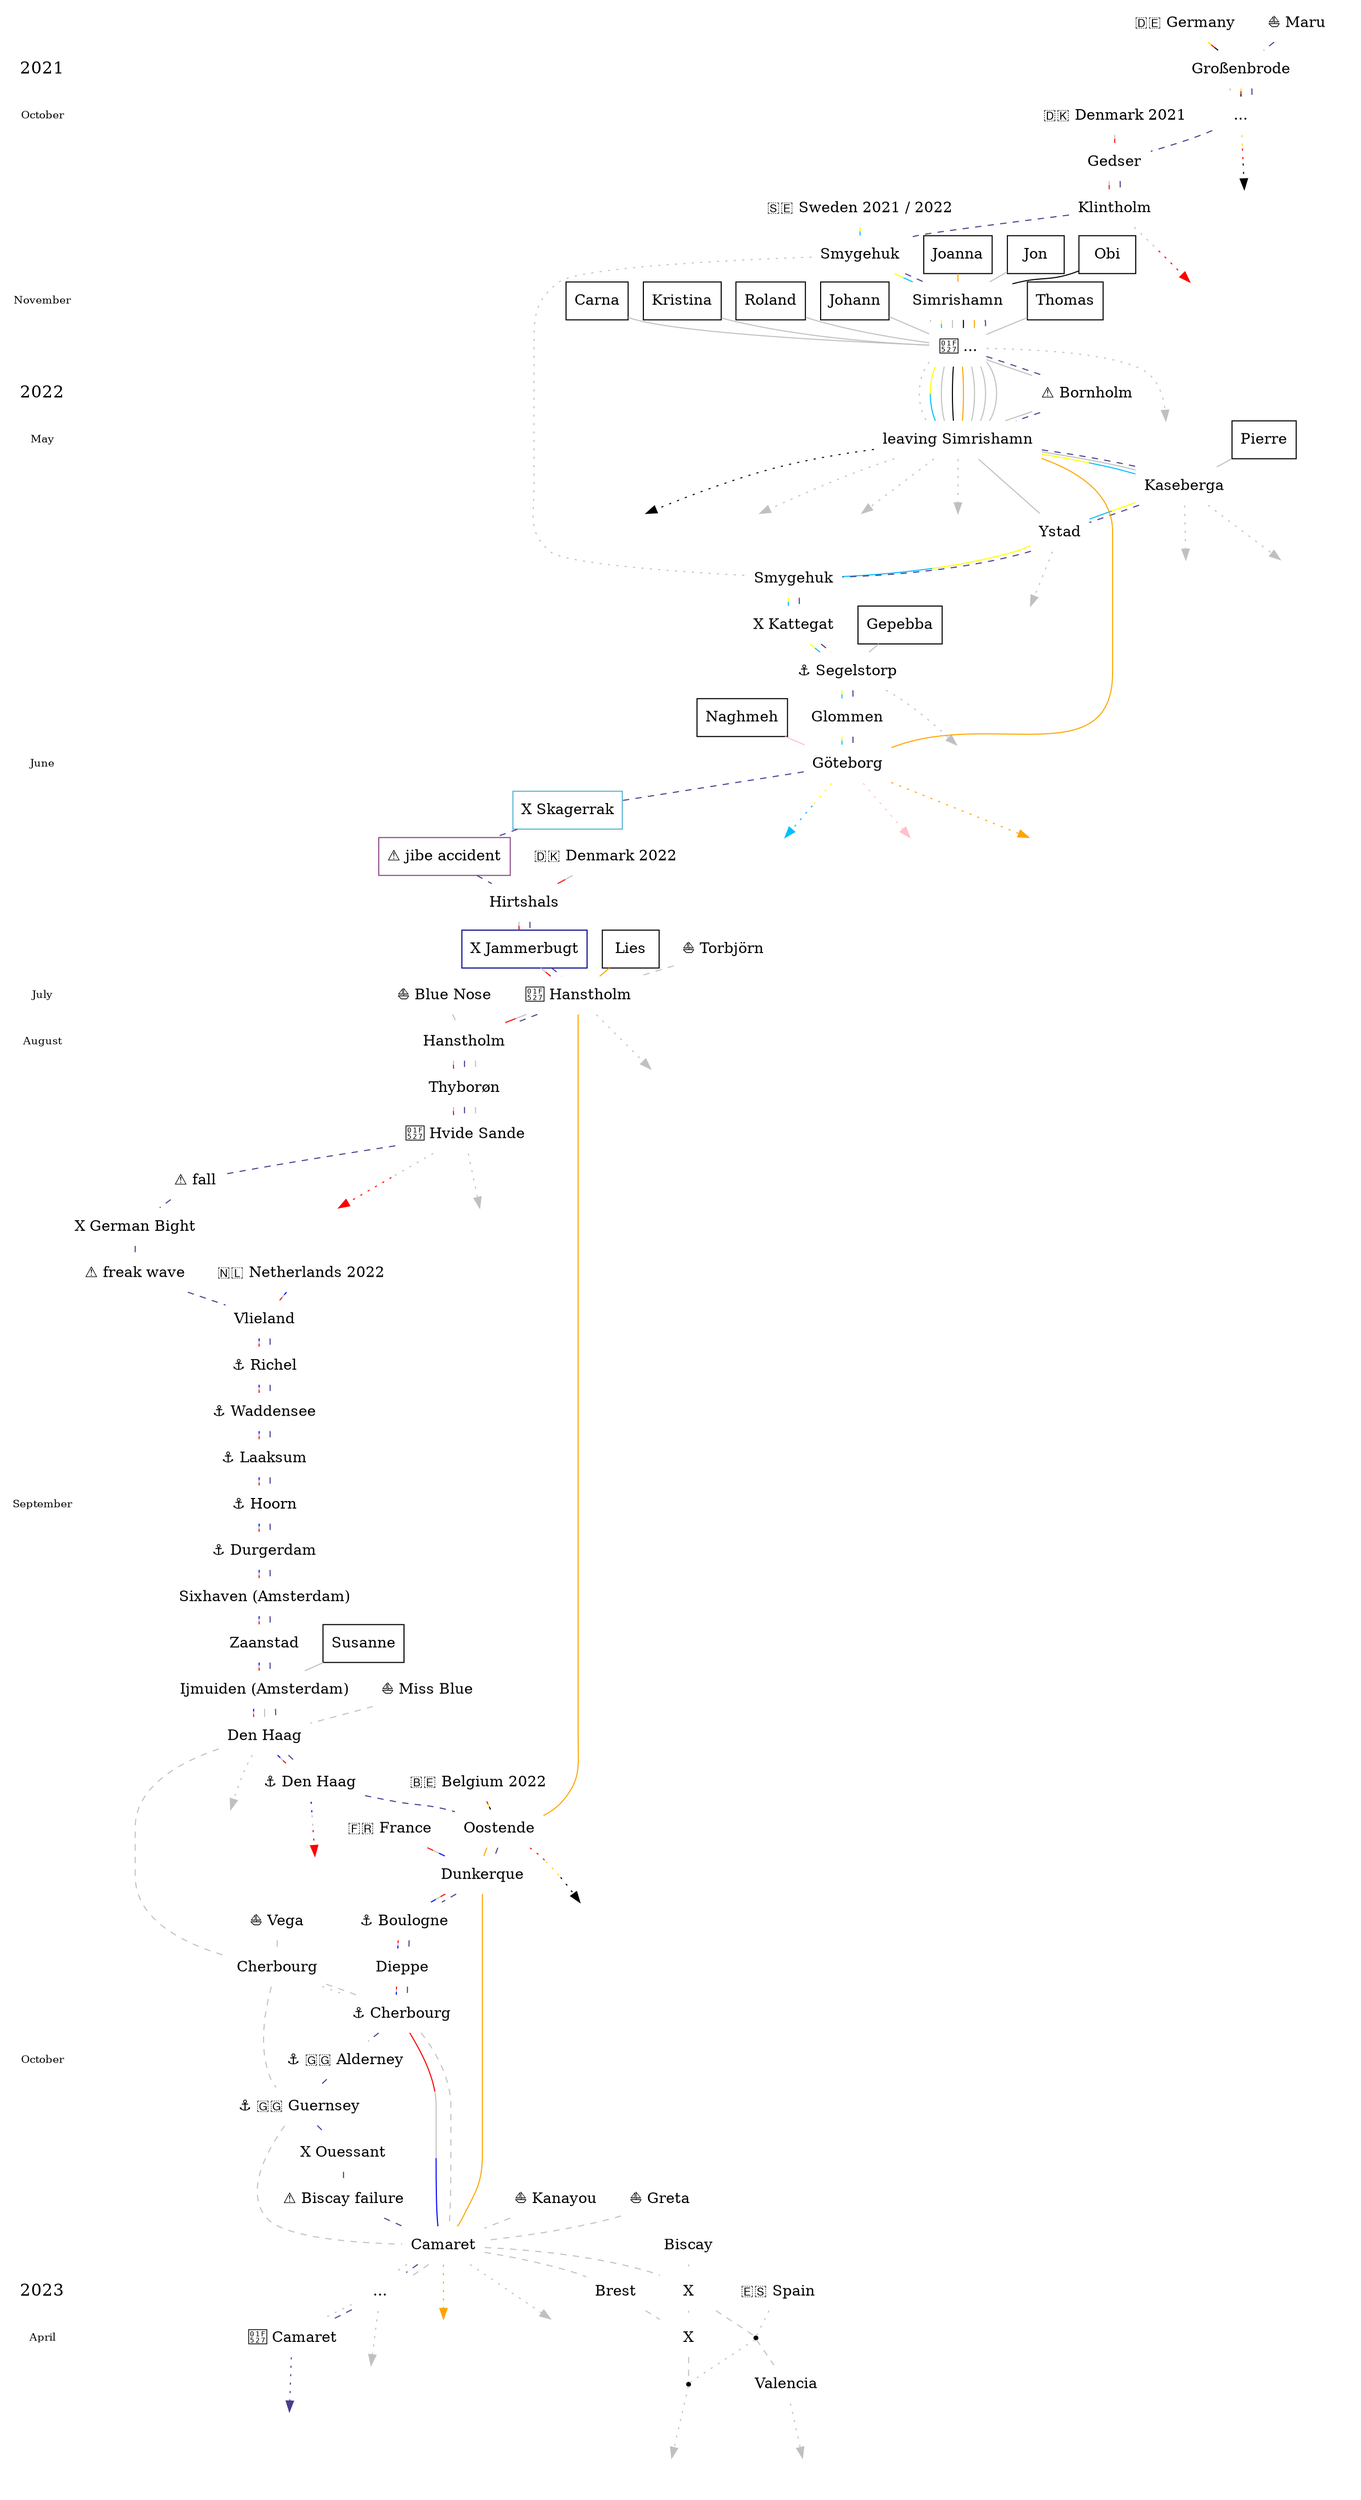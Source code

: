 digraph <Maru Timelines> {

ranksep=0.1
nodesep=0.2
node [shape=none tooltip=""]

#
# Time
#
{
node [fontsize=10]
{ node [ label=March     ] }
{ node [ label=April     ] <2023_04> }
{ node [ label=May       ] <2022_05> }
{ node [ label=June      ] <2022_06> }
{ node [ label=July      ] <2022_07> }
{ node [ label=August    ] <2022_08> }
{ node [ label=September ] <2022_09> }
{ node [ label=October   ] <2021_10> <2022_10> }
{ node [ label=November  ] <2021_11> }
edge [style=invis]
node[fontsize=16]
   2021 -> <2021_10>-><2021_11>
-> 2022 ->                      <2022_05>-><2022_06>-><2022_07>-><2022_08>-><2022_09>-><2022_10>
-> 2023 ->           <2023_04>
}

#
# Events (Time+Space intersections) with labels (other than their ID) or tooltips
#

now [label="🔧 Camaret" tooltip="painting and minor repairs for Maru" ]

Bornholm [label="⚠️ Bornholm" tooltip="trip to Bornholm with Carna at good wind, when a lot of water entered the hull through ventilation holes and hatches"]

kase_2022 [label=Kaseberga]
segelstorp_2022 [label="⚓ Segelstorp"]
Kattegat [label="X Kattegat" tooltip="crossing the Kattegat between Sweden and Denmark, over night at good wind"]

Skagerrak [label="X Skagerrak" tooltip="crossing the Skagerrak from Sweden to Denmark, over night, with easy wind: pleasant" fillcolor=3 color=6 colorscheme=gnbu9 shape=box]

jibe_2022_07 [label="⚠️ jibe accident" tooltip="hit by the boom in accidental jibe while preparing for harbour entry: painful and dangerous" fillcolor=orchid2 color=orchid4 shape=box]
Jammerbugt [label="X Jammerbugt" tooltip="crossing the Jammerbugt, over night, against the wind, tough in the end" fillcolor=lightgrey color=darkblue shape=box]
Hanstholm [label="🔧 Hanstholm" tooltip="repair and major upgrades for Maru" ]
haho_2022_08 [label="Hanstholm" tooltip="leaving Hanstholm in late August" ]
hvide_sande_2022 [label="🔧 Hvide Sande" tooltip="replacing lost bolt for autopilot with help from Matthias and carpenter" ]

fall_2022 [label="⚠️ fall" tooltip="fell off deck but landed on engine bridge while crossing the German Bight"]
germanbight [label="X German Bight" tooltip="crossing the German Bight over night(s) with good wind"]
freakwave [label="⚠️ freak wave" tooltip="hit by a freak wave while crossing the German Bight"]

Richel [label="⚓ Richel"]
Waddensee [label="⚓ Waddensee"]
Laaksum [label="⚓ Laaksum"]
Hoorn [label="⚓ Hoorn"]
Durgerdam [label="⚓ Durgerdam"]
Sixhaven [label="Sixhaven (Amsterdam)"]
ams_2022 [label="Ijmuiden (Amsterdam)"]
scheveningen_2022 [label="Den Haag"]

scheveningen_anchor [label="⚓ Den Haag" tooltip="spending night on anchor for earliest possible takeoff"]

ostn_2022_09 [label="Oostende"]

Boulogne [label="⚓ Boulogne"]

#chis_2022 [label="⚓ 🇬🇬 Channel Islands"]
Alderney [label="⚓ 🇬🇬 Alderney"]
Guernsey [label="⚓ 🇬🇬 Guernsey"]
Ouessant [label="X Ouessant" tooltip="passing Ouessant after exiting the English Channel over night at good wind" ]
biscay_failure_2022 [label="⚠️ Biscay failure" tooltip="autopilot failed at the beginning of Biscay crossing, after sunset, during rain and with fog covering the shoreline" ]

camaret_2023_01 [label="..." tooltip="spending winter at Camaret"]
valencia_2023 [label=Valencia]

{ node [ label=X ] # crossings
  biscay_2022_12 biscay_2023_04 }

{ # tiny events
node [ shape=point ] 
spain_2022_12 
spain_2023_04
}


#
# Timelines from here
#

edge [color=grey]       # default edge color grey to recognize all which are not styled explicitly
edge [arrowhead=none]   # timelines have not arrowhead in all of their sections, except for the very last one (pointing to the future)

#
# PLACEs timelines must appear before PEOPLEs' timelines,
# so that first appearance (event) of a place can serve as its type anchor;
# events are disjunct by definition, because places can never "meet" each other
#
{ edge [ style=dotted ]

{ node [ class=global_type_grobro ]
  edge [ class=global_type_grobro ]
grobro_2021_10 [ label=Großenbrode tooltip="purchasing Maru, converting to e-engine, learning to sail" ]
grobro_2021_11 [ label="..." tooltip="leaving Großenbrode for crossing the Western Baltic Sea to Sweden" ]
grobro_2021_10 -> grobro_2021_11
}

{ node [ class=global_type_sim ]
  edge [ class=global_type_sim ]
simris_2021_11 [label=Simrishamn tooltip="arriving at Simrishamn at the start of November"]
simris_2022_03 [label="🔧 ..." tooltip="spending winter 2021/2022, practice sailing (harbour did not freeze) and perform major upgrades to Maru" ]
simris_2022_05 [label="leaving Simrishamn" tooltip="leaving Simrishamn onboard Maru, together with Roland"]
  simris_2021_11 ->  simris_2022_03 -> simris_2022_05
}

{ node [ class=global_type_cherbourg label=Cherbourg]
  edge [ class=global_type_cherbourg ]
cherbourg2 [label="⚓ Cherbourg"]
cherbourg1 -> cherbourg2
}

{ edge   [ class=global_type_biscay ]
  Biscay [ class=global_type_biscay ]
  Biscay -> biscay_2022_12 -> biscay_2023_04
}


{ node [ class=global_type_Camaret label="Camaret" ]
  edge [ class=global_type_Camaret  tooltip="Camaret" ]
  
  camaret_2022_10->camaret_2023_01->now

}

GOT_2022 [ label="Göteborg" tooltip="leaving Sweden from Göteborg" ]


{ node [ class=global_type_Smygehuk label="Smygehuk" ]
  edge [ class=global_type_Smygehuk  tooltip="Smygehuk" ]
  
  smyge_2021->smyge_2022

}

{ edge [class=global_type_spain]
  espa [class=global_type_spain label="🇪🇸 Spain" ]
  espa -> spain_2022_12 -> spain_2023_04
}

} # end PLACEs

#
# COUNTRIES with color-styled edges
# special visual case of PLACEs
#
{ edge [ penwidth=1 ] 


{ node [ class=global_type_Germany  ]
  edge [ class=global_type_Germany color="gold;0.33:red;0.33:black;0.33" tooltip="Germany" ]
  Germany [ label="🇩🇪 Germany" shape=none ]
  Germany->grobro_2021_10->grobro_2021_11

{edge [style=dotted arrowhead="" tooltip="Germany" minlen=2] node [style=invis]
  grobro_2021_11 -> Germany_future
}
}


{ node [ class=global_type_Denmark2021  ]
  edge [ class=global_type_Denmark2021 color="silver;0.5:red" tooltip="Denmark 2021" ]
  Denmark2021 [ label="🇩🇰 Denmark 2021" shape=none ]
  Denmark2021->Gedser->Klintholm

{edge [style=dotted arrowhead="" tooltip="Denmark 2021" minlen=2] node [style=invis]
  Klintholm -> Denmark2021_future
}
}


{ node [ class=global_type_se_2021f  ]
  edge [ class=global_type_se_2021f color="yellow;0.5:deepskyblue" tooltip="Sweden 2021 / 2022" ]
  se_2021f [ label="🇸🇪 Sweden 2021 / 2022" shape=none ]
  se_2021f->smyge_2021->simris_2021_11->simris_2022_03->simris_2022_05->kase_2022->Ystad->smyge_2022->Kattegat->segelstorp_2022->Glommen->GOT_2022

{edge [style=dotted arrowhead="" tooltip="Sweden 2021 / 2022" minlen=2] node [style=invis]
  GOT_2022 -> se_2021f_future
}
}


{ node [ class=global_type_Denmark2022  ]
  edge [ class=global_type_Denmark2022 color="silver;0.5:red" tooltip="Denmark 2022" ]
  Denmark2022 [ label="🇩🇰 Denmark 2022" shape=none ]
  Denmark2022->Hirtshals->Jammerbugt->Hanstholm->haho_2022_08->Thyborøn->hvide_sande_2022

{edge [style=dotted arrowhead="" tooltip="Denmark 2022" minlen=2] node [style=invis]
  hvide_sande_2022 -> Denmark2022_future
}
}


{ node [ class=global_type_Netherlands2022  ]
  edge [ class=global_type_Netherlands2022 color="blue;0.33:silver;0.33:red;0.33" tooltip="Netherlands 2022" ]
  Netherlands2022 [ label="🇳🇱 Netherlands 2022" shape=none ]
  Netherlands2022->Vlieland->Richel->Waddensee->Laaksum->Hoorn->Durgerdam->Sixhaven->Zaanstad->ams_2022->scheveningen_2022->scheveningen_anchor

{edge [style=dotted arrowhead="" tooltip="Netherlands 2022" minlen=2] node [style=invis]
  scheveningen_anchor -> Netherlands2022_future
}
}


{ node [ class=global_type_Belgium2022  ]
  edge [ class=global_type_Belgium2022 color="red;0.33:gold;0.33:black;0.33" tooltip="Belgium 2022" ]
  Belgium2022 [ label="🇧🇪 Belgium 2022" shape=none ]
  Belgium2022->ostn_2022_09

{edge [style=dotted arrowhead="" tooltip="Belgium 2022" minlen=2] node [style=invis]
  ostn_2022_09 -> Belgium2022_future
}
}


{ node [ class=global_type_France  ]
  edge [ class=global_type_France color="red;0.33:silver;0.33:blue;0.33" tooltip="France" ]
  France [ label="🇫🇷 France" shape=none ]
  France->Dunkerque->Boulogne->Dieppe->cherbourg2->camaret_2022_10

}

} # end COUNTRIES


#
# people / beings : solid lines; 
# events may be shared because people can meet at the same place + time
#


{ node [ class=global_type_Gepebba  ]
  edge [ class=global_type_Gepebba  tooltip="Gepebba" ]
  Gepebba [ label="Gepebba" tooltip="Ebba, Patrick + family" shape=box ]
  Gepebba->segelstorp_2022

{edge [style=dotted arrowhead="" tooltip="Gepebba" minlen=2] node [style=invis]
  segelstorp_2022 -> Gepebba_future
}
}


{ node [ class=global_type_Lies  ]
  edge [ class=global_type_Lies color=orange tooltip="Lies" ]
  Lies [ label="Lies" shape=box ]
  Lies->Hanstholm->ostn_2022_09->Dunkerque->camaret_2022_10

{edge [style=dotted arrowhead="" tooltip="Lies" minlen=2] node [style=invis]
  camaret_2022_10 -> Lies_future
}
}


{ node [ class=global_type_Susanne  ]
  edge [ class=global_type_Susanne  tooltip="Susanne" ]
  Susanne [ label="Susanne" shape=box ]
  Susanne->ams_2022->scheveningen_2022

{edge [style=dotted arrowhead="" tooltip="Susanne" minlen=2] node [style=invis]
  scheveningen_2022 -> Susanne_future
}
}


{ node [ class=global_type_thsk  ]
  edge [ class=global_type_thsk  tooltip="Thomas" ]
  thsk [ label="Thomas" shape=box ]
  thsk->simris_2022_03

{edge [style=dotted arrowhead="" tooltip="Thomas" minlen=2] node [style=invis]
  simris_2022_03 -> thsk_future
}
}


{ node [ class=global_type_Naghmeh  ]
  edge [ class=global_type_Naghmeh color=pink tooltip="Naghmeh" ]
  Naghmeh [ label="Naghmeh" shape=box ]
  Naghmeh->GOT_2022

{edge [style=dotted arrowhead="" tooltip="Naghmeh" minlen=2] node [style=invis]
  GOT_2022 -> Naghmeh_future
}
}


{ node [ class=global_type_Jon  ]
  edge [ class=global_type_Jon  tooltip="Jon" ]
  Jon [ label="Jon" shape=box ]
  Jon->simris_2021_11->simris_2022_03->simris_2022_05

{edge [style=dotted arrowhead="" tooltip="Jon" minlen=2] node [style=invis]
  simris_2022_05 -> Jon_future
}
}

{ node [ class=global_type_Carna  ]
  edge [ class=global_type_Carna  tooltip="Carna" ]
  Carna [ label="Carna" shape=box ]
  Carna->simris_2022_03->Bornholm->simris_2022_05

{edge [style=dotted arrowhead="" tooltip="Carna" minlen=2] node [style=invis]
  simris_2022_05 -> Carna_future
}
}

{ node [ class=global_type_Obi  ]
  edge [ class=global_type_Obi color=darkbrown tooltip="Obi" ]
  Obi [ label="Obi" shape=box ]
  Obi->simris_2021_11->simris_2022_03->simris_2022_05

{edge [style=dotted arrowhead="" tooltip="Obi" minlen=2] node [style=invis]
  simris_2022_05 -> Obi_future
}
}

{ node [ class=global_type_Joanna  ]
  edge [ class=global_type_Joanna color=orange tooltip="Joanna" ]
  Joanna [ label="Joanna" shape=box ]
  Joanna->simris_2021_11->simris_2022_03->simris_2022_05->GOT_2022

{edge [style=dotted arrowhead="" tooltip="Joanna" minlen=2] node [style=invis]
  GOT_2022 -> Joanna_future
}
}


{ node [ class=global_type_Kristina  ]
  edge [ class=global_type_Kristina  tooltip="Kristina" ]
  Kristina [ label="Kristina" shape=box ]
  Kristina->simris_2022_03->simris_2022_05->Ystad

{edge [style=dotted arrowhead="" tooltip="Kristina" minlen=2] node [style=invis]
  Ystad -> Kristina_future
}
}


{ node [ class=global_type_rohe  ]
  edge [ class=global_type_rohe  tooltip="Roland" ]
  rohe [ label="Roland" shape=box ]
  rohe->simris_2022_03->simris_2022_05->kase_2022

{edge [style=dotted arrowhead="" tooltip="Roland" minlen=2] node [style=invis]
  kase_2022 -> rohe_future
}
}


{ node [ class=global_type_jowa  ]
  edge [ class=global_type_jowa  tooltip="Johann" ]
  jowa [ label="Johann" shape=box ]
  jowa->simris_2022_03->simris_2022_05

{edge [style=dotted arrowhead="" tooltip="Johann" minlen=2] node [style=invis]
  simris_2022_05 -> jowa_future
}
}


{ node [ class=global_type_piro  ]
  edge [ class=global_type_piro  tooltip="Pierre" ]
  piro [ label="Pierre" tooltip="Pierre and the other pilots from Kaseberga" shape=box ]
  piro->kase_2022

{edge [style=dotted arrowhead="" tooltip="Pierre" minlen=2] node [style=invis]
  kase_2022 -> piro_future
}
}


#
# BOATs
#
{ edge [ style=dashed ] 


{ node [ class=global_type_Maru  ]
  edge [ class=global_type_Maru color=darkslateblue tooltip="Maru" ]
  Maru [ label="⛵ Maru" shape=none ]
  Maru->grobro_2021_10->grobro_2021_11->Gedser->Klintholm->smyge_2021->simris_2021_11->simris_2022_03->Bornholm->simris_2022_05->kase_2022->Ystad->smyge_2022->Kattegat->segelstorp_2022->Glommen->GOT_2022->Skagerrak->jibe_2022_07->Hirtshals->Jammerbugt->Hanstholm->haho_2022_08->Thyborøn->hvide_sande_2022->fall_2022->germanbight->freakwave->Vlieland->Richel->Waddensee->Laaksum->Hoorn->Durgerdam->Sixhaven->Zaanstad->ams_2022->scheveningen_2022->scheveningen_anchor->ostn_2022_09->Dunkerque->Boulogne->Dieppe->cherbourg2->Alderney->Guernsey->Ouessant->biscay_failure_2022->camaret_2022_10->camaret_2023_01->now

{edge [style=dotted arrowhead="" tooltip="Maru" minlen=2] node [style=invis]
  now -> Maru_future
}
}


{ node [ class=global_type_Torbjörn  ]
  edge [ class=global_type_Torbjörn  tooltip="Torbjörn" ]
  Torbjörn [ label="⛵ Torbjörn" shape=none ]
  Torbjörn->Hanstholm

{edge [style=dotted arrowhead="" tooltip="Torbjörn" minlen=2] node [style=invis]
  Hanstholm -> Torbjörn_future
}
}

{ node [ class=global_type_BlueNose  ]
  edge [ class=global_type_BlueNose  tooltip="Blue Nose" ]
  BlueNose [ label="⛵ Blue Nose" shape=none ]
  BlueNose->haho_2022_08->Thyborøn->hvide_sande_2022

{edge [style=dotted arrowhead="" tooltip="Blue Nose" minlen=2] node [style=invis]
  hvide_sande_2022 -> BlueNose_future
}
}


{ node [ class=global_type_MissBlue  ]
  edge [ class=global_type_MissBlue color=silver tooltip="Miss Blue" ]
  MissBlue [ label="⛵ Miss Blue" shape=none ]
  MissBlue->scheveningen_2022->cherbourg1->cherbourg2->camaret_2022_10->biscay_2022_12->spain_2022_12->valencia_2023

{edge [style=dotted arrowhead="" tooltip="Miss Blue" minlen=2] node [style=invis]
  valencia_2023 -> MissBlue_future
}
}


{ node [ class=global_type_Vega  ]
  edge [ class=global_type_Vega color=silver tooltip="Vega" ]
  Vega [ label="⛵ Vega" shape=none ]
  Vega->cherbourg1->Guernsey->camaret_2022_10->Brest->biscay_2023_04->spain_2023_04

{edge [style=dotted arrowhead="" tooltip="Vega" minlen=2] node [style=invis]
  spain_2023_04 -> Vega_future
}
}
# dk -> Vega # true but not so relevant for Boran's timeline


{ node [ class=global_type_Kanayou  ]
  edge [ class=global_type_Kanayou  tooltip="Kanayou" ]
  Kanayou [ label="⛵ Kanayou" tooltip="Annick & Alain onboard Kanayou" shape=none ]
  Kanayou->camaret_2022_10

{edge [style=dotted arrowhead="" tooltip="Kanayou" minlen=2] node [style=invis]
  camaret_2022_10 -> Kanayou_future
}
}

{ node [ class=global_type_Greta  ]
  edge [ class=global_type_Greta  tooltip="Greta" ]
  Greta [ label="⛵ Greta" shape=none ]
  Greta->camaret_2022_10->camaret_2023_01

{edge [style=dotted arrowhead="" tooltip="Greta" minlen=2] node [style=invis]
  camaret_2023_01 -> Greta_future
}
}

} # end BOATs


# Time anchors (not every event needs to be anchored)
#
{rank=same <2021_10> grobro_2021_11 }
{rank=same <2021_11> simris_2021_11 }
{rank=same <2022_05> simris_2022_05 }
{rank=same <2022_06> GOT_2022 }
{rank=same <2022_07> Hanstholm }
{rank=same <2022_08> haho_2022_08 }
{rank=same <2022_09> Hoorn }
{rank=same <2022_10> Alderney }
{rank=same <2023> camaret_2023_01 }
{rank=same <2023_04> now }

}